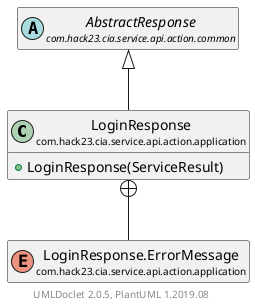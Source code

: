 @startuml
    set namespaceSeparator none
    hide empty fields
    hide empty methods

    class "<size:14>LoginResponse\n<size:10>com.hack23.cia.service.api.action.application" as com.hack23.cia.service.api.action.application.LoginResponse [[LoginResponse.html]] {
        +LoginResponse(ServiceResult)
    }

    abstract class "<size:14>AbstractResponse\n<size:10>com.hack23.cia.service.api.action.common" as com.hack23.cia.service.api.action.common.AbstractResponse [[../common/AbstractResponse.html]]
    enum "<size:14>LoginResponse.ErrorMessage\n<size:10>com.hack23.cia.service.api.action.application" as com.hack23.cia.service.api.action.application.LoginResponse.ErrorMessage [[LoginResponse.ErrorMessage.html]]

    com.hack23.cia.service.api.action.common.AbstractResponse <|-- com.hack23.cia.service.api.action.application.LoginResponse
    com.hack23.cia.service.api.action.application.LoginResponse +-- com.hack23.cia.service.api.action.application.LoginResponse.ErrorMessage

    center footer UMLDoclet 2.0.5, PlantUML 1.2019.08
@enduml
